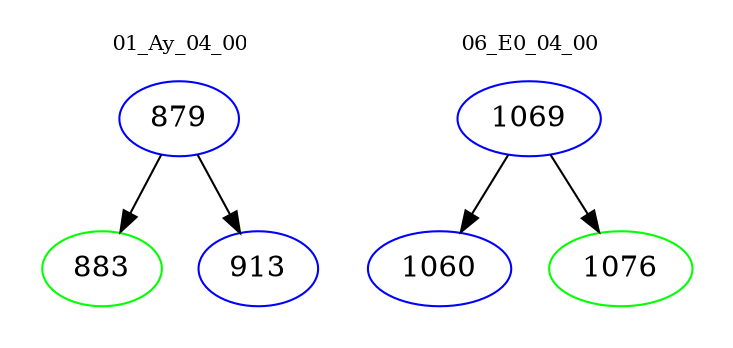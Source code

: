 digraph{
subgraph cluster_0 {
color = white
label = "01_Ay_04_00";
fontsize=10;
T0_879 [label="879", color="blue"]
T0_879 -> T0_883 [color="black"]
T0_883 [label="883", color="green"]
T0_879 -> T0_913 [color="black"]
T0_913 [label="913", color="blue"]
}
subgraph cluster_1 {
color = white
label = "06_E0_04_00";
fontsize=10;
T1_1069 [label="1069", color="blue"]
T1_1069 -> T1_1060 [color="black"]
T1_1060 [label="1060", color="blue"]
T1_1069 -> T1_1076 [color="black"]
T1_1076 [label="1076", color="green"]
}
}
